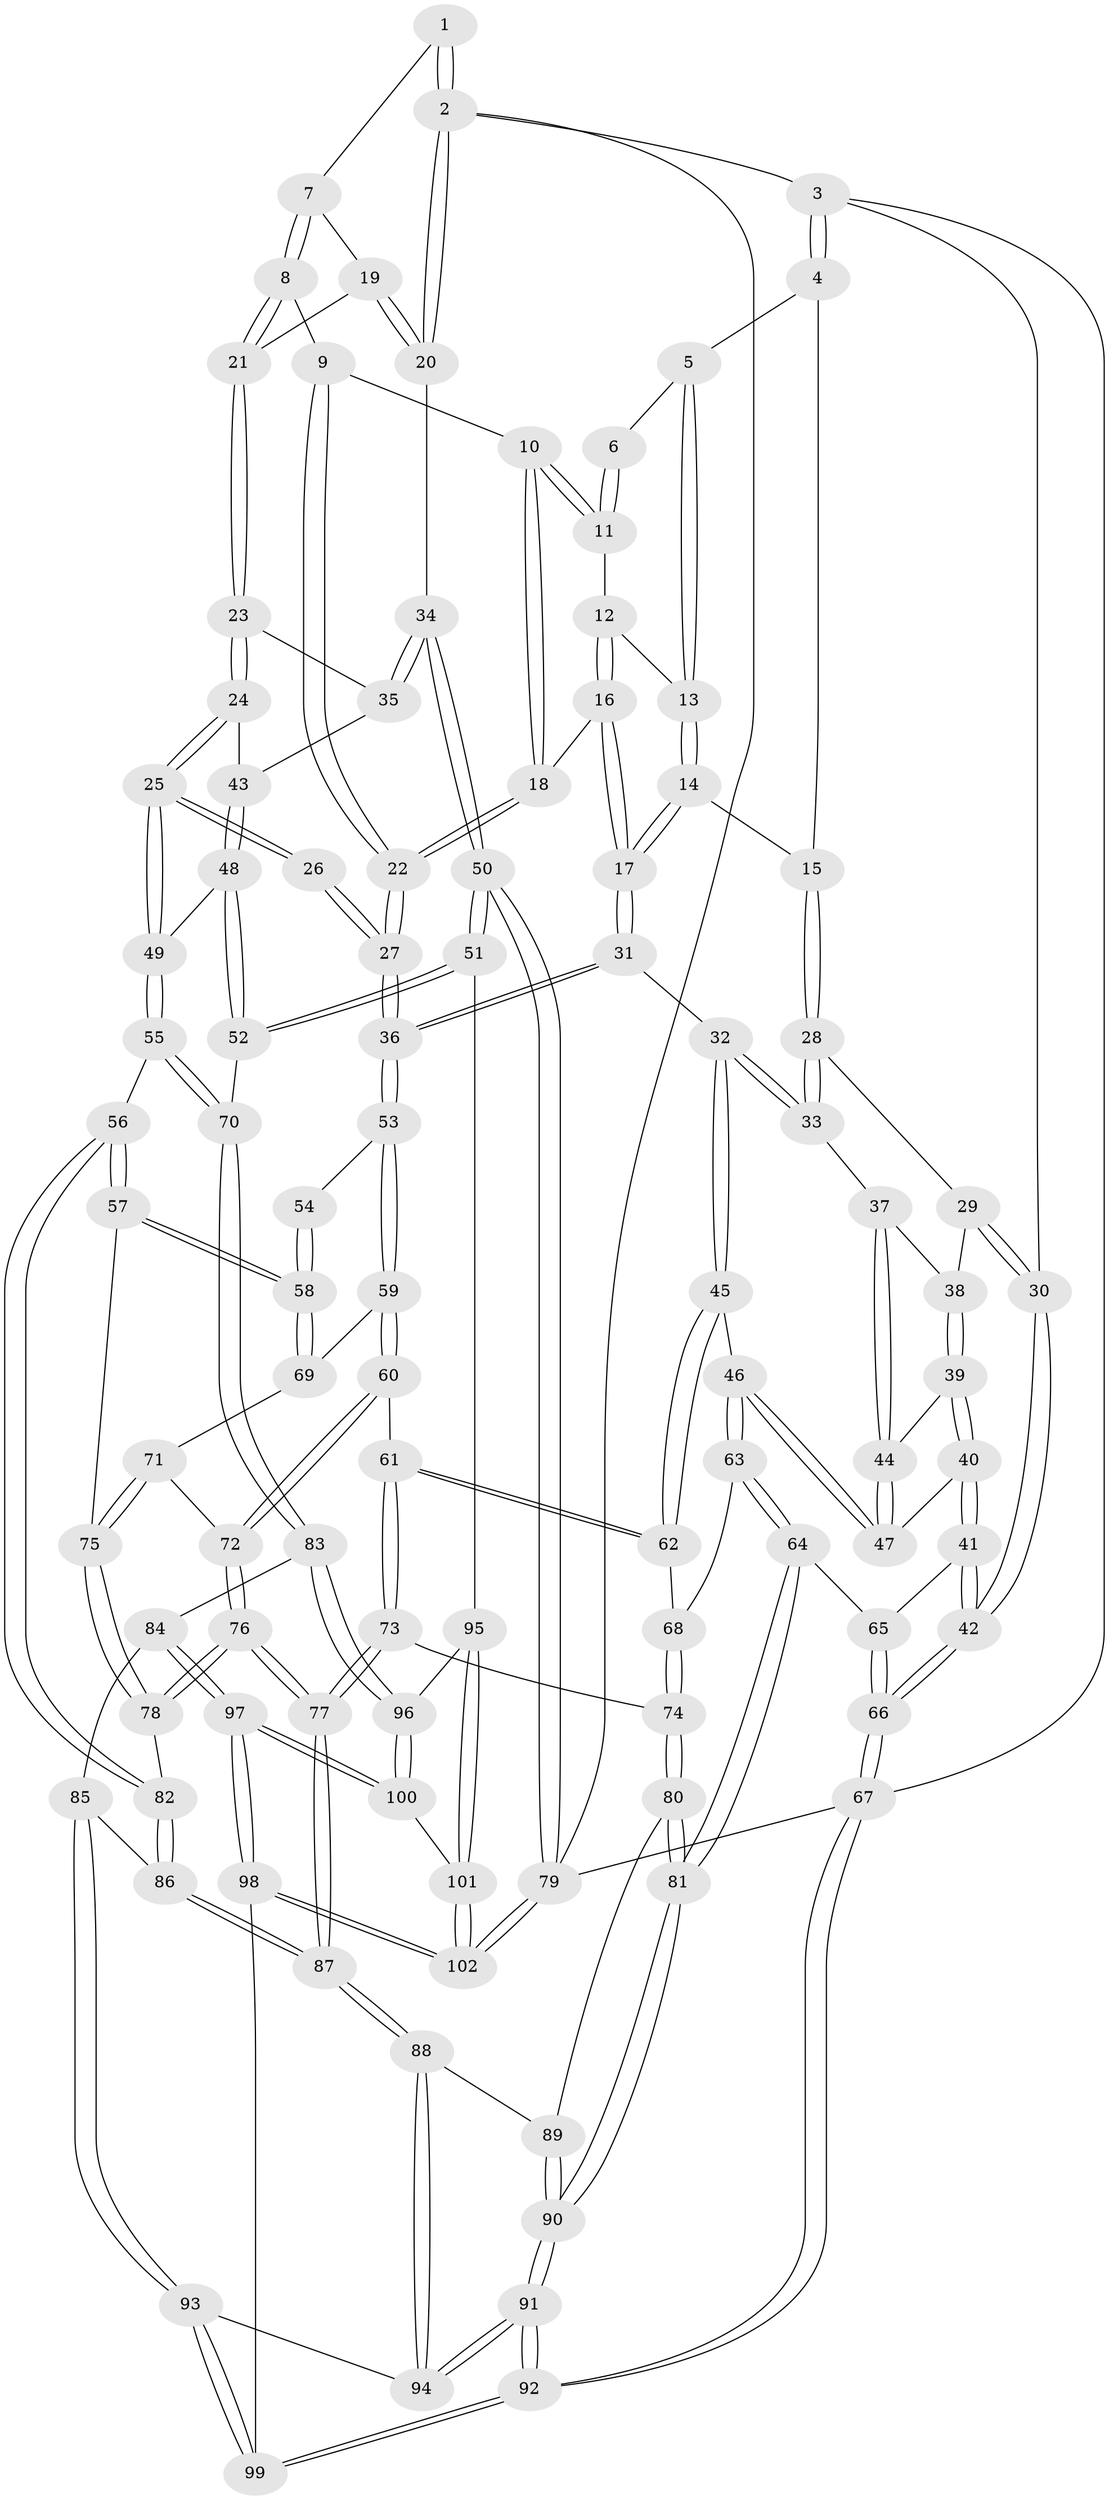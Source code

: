 // Generated by graph-tools (version 1.1) at 2025/01/03/09/25 05:01:43]
// undirected, 102 vertices, 252 edges
graph export_dot {
graph [start="1"]
  node [color=gray90,style=filled];
  1 [pos="+0.6941518964920075+0"];
  2 [pos="+1+0"];
  3 [pos="+0+0"];
  4 [pos="+0.21980955452680306+0"];
  5 [pos="+0.3014383899019386+0"];
  6 [pos="+0.6778865420067495+0"];
  7 [pos="+0.8244581583912777+0.10710465542676158"];
  8 [pos="+0.8210370413218595+0.12796709575104195"];
  9 [pos="+0.7620645916200405+0.14517639381116418"];
  10 [pos="+0.6407064895779849+0.08957347147398827"];
  11 [pos="+0.6218102713184877+0.0449579711400535"];
  12 [pos="+0.5085978466756532+0.08355981598618789"];
  13 [pos="+0.4326827364637754+0.06639210793431276"];
  14 [pos="+0.39029958031119255+0.16312986434277052"];
  15 [pos="+0.254888391243902+0.1421576862495397"];
  16 [pos="+0.5236569983429368+0.2051090214437804"];
  17 [pos="+0.431533353947017+0.2517515240539331"];
  18 [pos="+0.5999593101744347+0.20962099562616862"];
  19 [pos="+1+0"];
  20 [pos="+1+0"];
  21 [pos="+0.870572884202838+0.17578598091722744"];
  22 [pos="+0.6790533895559007+0.32628306224394993"];
  23 [pos="+0.8948180552985956+0.20394556200177968"];
  24 [pos="+0.786490095248897+0.35011694148790146"];
  25 [pos="+0.7200680160391341+0.36563348741120216"];
  26 [pos="+0.6876886131284804+0.34829048657626216"];
  27 [pos="+0.681860912708307+0.341609944247552"];
  28 [pos="+0.22886467815682243+0.1773801165235629"];
  29 [pos="+0+0.14701403346526437"];
  30 [pos="+0+0"];
  31 [pos="+0.40702622297670316+0.35373817171286936"];
  32 [pos="+0.3717497314949976+0.36161299673809355"];
  33 [pos="+0.24076568921775635+0.31118387128752883"];
  34 [pos="+1+0.203043512170965"];
  35 [pos="+1+0.2362055337307067"];
  36 [pos="+0.4218392299567979+0.36373656226769263"];
  37 [pos="+0.1960438632444611+0.3326250736786256"];
  38 [pos="+0.07619968350823937+0.29478632424418705"];
  39 [pos="+0.04395278514378474+0.43299944700569665"];
  40 [pos="+0.01982526267892745+0.470853831658196"];
  41 [pos="+0+0.5071048550374213"];
  42 [pos="+0+0.516517073865143"];
  43 [pos="+0.9038471798862017+0.4003723790802493"];
  44 [pos="+0.18069467757836352+0.3763674916497027"];
  45 [pos="+0.32536991665995085+0.4471405087040526"];
  46 [pos="+0.19859875181939773+0.5114499277578451"];
  47 [pos="+0.1783291693932953+0.4847392734420776"];
  48 [pos="+0.925815091299869+0.4724464726721763"];
  49 [pos="+0.74916605622607+0.5113819287162021"];
  50 [pos="+1+0.6740588660487733"];
  51 [pos="+1+0.6737947242136071"];
  52 [pos="+1+0.6428689085957358"];
  53 [pos="+0.48713309419612777+0.5046138137452594"];
  54 [pos="+0.6257020503452407+0.43062749232355235"];
  55 [pos="+0.7362347043259684+0.6149761589635334"];
  56 [pos="+0.6524209262884528+0.6195117275074216"];
  57 [pos="+0.6383370490845344+0.6141859101482864"];
  58 [pos="+0.6027271676209469+0.5778874391648631"];
  59 [pos="+0.48873833291182667+0.5186830898189029"];
  60 [pos="+0.4099584608451671+0.5851336775815632"];
  61 [pos="+0.3826723186853854+0.5872769351393405"];
  62 [pos="+0.3435786886877678+0.5653229084381767"];
  63 [pos="+0.20043302766765725+0.5933621455065856"];
  64 [pos="+0.17162701489882443+0.6525216148110287"];
  65 [pos="+0.15845393378496075+0.6452027565491777"];
  66 [pos="+0+0.6741640391285203"];
  67 [pos="+0+1"];
  68 [pos="+0.335085829203447+0.5678600701656686"];
  69 [pos="+0.49015745632287083+0.5198239080287259"];
  70 [pos="+0.8039403904075005+0.675247731423157"];
  71 [pos="+0.5011391982927599+0.6336807266713709"];
  72 [pos="+0.4296867352680242+0.6250323097959443"];
  73 [pos="+0.3426698532177952+0.6818445738325632"];
  74 [pos="+0.28313480260954266+0.7026802572806897"];
  75 [pos="+0.5210370662758422+0.6733529173590991"];
  76 [pos="+0.46025315246591636+0.7313118626470311"];
  77 [pos="+0.45335243289377186+0.7419228773188555"];
  78 [pos="+0.4901098754978614+0.7138019361488891"];
  79 [pos="+1+1"];
  80 [pos="+0.24690466150149162+0.7187527380021831"];
  81 [pos="+0.18186136857084428+0.7203068831931896"];
  82 [pos="+0.6025074126018158+0.7478324020193253"];
  83 [pos="+0.775025386559544+0.7734482139833119"];
  84 [pos="+0.6942694040737107+0.8192771175856215"];
  85 [pos="+0.6140229011869125+0.8070489916646828"];
  86 [pos="+0.6120210819007348+0.8049653880095367"];
  87 [pos="+0.4457988232646717+0.8044330445528101"];
  88 [pos="+0.44215535632783737+0.8107636679056267"];
  89 [pos="+0.37596012391987493+0.800974043817272"];
  90 [pos="+0.026119808139407258+1"];
  91 [pos="+0+1"];
  92 [pos="+0+1"];
  93 [pos="+0.5431169406658307+0.9976823892387527"];
  94 [pos="+0.44505908773737185+0.8943089760167505"];
  95 [pos="+0.9265862297230009+0.8708445228173721"];
  96 [pos="+0.8190562837518786+0.8570620328766988"];
  97 [pos="+0.6720669904694171+1"];
  98 [pos="+0.6398202625485025+1"];
  99 [pos="+0.6348742624474825+1"];
  100 [pos="+0.8161979180190928+0.8700731615761337"];
  101 [pos="+0.9199154536712+1"];
  102 [pos="+0.9765847799408949+1"];
  1 -- 2;
  1 -- 2;
  1 -- 7;
  2 -- 3;
  2 -- 20;
  2 -- 20;
  2 -- 79;
  3 -- 4;
  3 -- 4;
  3 -- 30;
  3 -- 67;
  4 -- 5;
  4 -- 15;
  5 -- 6;
  5 -- 13;
  5 -- 13;
  6 -- 11;
  6 -- 11;
  7 -- 8;
  7 -- 8;
  7 -- 19;
  8 -- 9;
  8 -- 21;
  8 -- 21;
  9 -- 10;
  9 -- 22;
  9 -- 22;
  10 -- 11;
  10 -- 11;
  10 -- 18;
  10 -- 18;
  11 -- 12;
  12 -- 13;
  12 -- 16;
  12 -- 16;
  13 -- 14;
  13 -- 14;
  14 -- 15;
  14 -- 17;
  14 -- 17;
  15 -- 28;
  15 -- 28;
  16 -- 17;
  16 -- 17;
  16 -- 18;
  17 -- 31;
  17 -- 31;
  18 -- 22;
  18 -- 22;
  19 -- 20;
  19 -- 20;
  19 -- 21;
  20 -- 34;
  21 -- 23;
  21 -- 23;
  22 -- 27;
  22 -- 27;
  23 -- 24;
  23 -- 24;
  23 -- 35;
  24 -- 25;
  24 -- 25;
  24 -- 43;
  25 -- 26;
  25 -- 26;
  25 -- 49;
  25 -- 49;
  26 -- 27;
  26 -- 27;
  27 -- 36;
  27 -- 36;
  28 -- 29;
  28 -- 33;
  28 -- 33;
  29 -- 30;
  29 -- 30;
  29 -- 38;
  30 -- 42;
  30 -- 42;
  31 -- 32;
  31 -- 36;
  31 -- 36;
  32 -- 33;
  32 -- 33;
  32 -- 45;
  32 -- 45;
  33 -- 37;
  34 -- 35;
  34 -- 35;
  34 -- 50;
  34 -- 50;
  35 -- 43;
  36 -- 53;
  36 -- 53;
  37 -- 38;
  37 -- 44;
  37 -- 44;
  38 -- 39;
  38 -- 39;
  39 -- 40;
  39 -- 40;
  39 -- 44;
  40 -- 41;
  40 -- 41;
  40 -- 47;
  41 -- 42;
  41 -- 42;
  41 -- 65;
  42 -- 66;
  42 -- 66;
  43 -- 48;
  43 -- 48;
  44 -- 47;
  44 -- 47;
  45 -- 46;
  45 -- 62;
  45 -- 62;
  46 -- 47;
  46 -- 47;
  46 -- 63;
  46 -- 63;
  48 -- 49;
  48 -- 52;
  48 -- 52;
  49 -- 55;
  49 -- 55;
  50 -- 51;
  50 -- 51;
  50 -- 79;
  50 -- 79;
  51 -- 52;
  51 -- 52;
  51 -- 95;
  52 -- 70;
  53 -- 54;
  53 -- 59;
  53 -- 59;
  54 -- 58;
  54 -- 58;
  55 -- 56;
  55 -- 70;
  55 -- 70;
  56 -- 57;
  56 -- 57;
  56 -- 82;
  56 -- 82;
  57 -- 58;
  57 -- 58;
  57 -- 75;
  58 -- 69;
  58 -- 69;
  59 -- 60;
  59 -- 60;
  59 -- 69;
  60 -- 61;
  60 -- 72;
  60 -- 72;
  61 -- 62;
  61 -- 62;
  61 -- 73;
  61 -- 73;
  62 -- 68;
  63 -- 64;
  63 -- 64;
  63 -- 68;
  64 -- 65;
  64 -- 81;
  64 -- 81;
  65 -- 66;
  65 -- 66;
  66 -- 67;
  66 -- 67;
  67 -- 92;
  67 -- 92;
  67 -- 79;
  68 -- 74;
  68 -- 74;
  69 -- 71;
  70 -- 83;
  70 -- 83;
  71 -- 72;
  71 -- 75;
  71 -- 75;
  72 -- 76;
  72 -- 76;
  73 -- 74;
  73 -- 77;
  73 -- 77;
  74 -- 80;
  74 -- 80;
  75 -- 78;
  75 -- 78;
  76 -- 77;
  76 -- 77;
  76 -- 78;
  76 -- 78;
  77 -- 87;
  77 -- 87;
  78 -- 82;
  79 -- 102;
  79 -- 102;
  80 -- 81;
  80 -- 81;
  80 -- 89;
  81 -- 90;
  81 -- 90;
  82 -- 86;
  82 -- 86;
  83 -- 84;
  83 -- 96;
  83 -- 96;
  84 -- 85;
  84 -- 97;
  84 -- 97;
  85 -- 86;
  85 -- 93;
  85 -- 93;
  86 -- 87;
  86 -- 87;
  87 -- 88;
  87 -- 88;
  88 -- 89;
  88 -- 94;
  88 -- 94;
  89 -- 90;
  89 -- 90;
  90 -- 91;
  90 -- 91;
  91 -- 92;
  91 -- 92;
  91 -- 94;
  91 -- 94;
  92 -- 99;
  92 -- 99;
  93 -- 94;
  93 -- 99;
  93 -- 99;
  95 -- 96;
  95 -- 101;
  95 -- 101;
  96 -- 100;
  96 -- 100;
  97 -- 98;
  97 -- 98;
  97 -- 100;
  97 -- 100;
  98 -- 99;
  98 -- 102;
  98 -- 102;
  100 -- 101;
  101 -- 102;
  101 -- 102;
}

